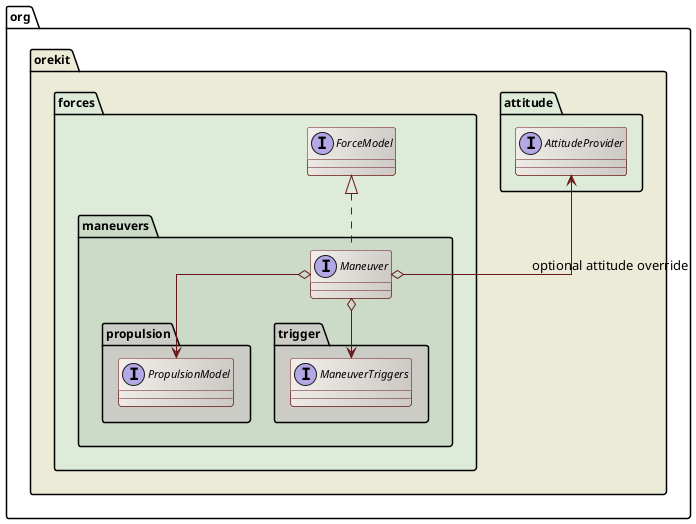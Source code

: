 ' Copyright 2002-2023 CS GROUP
' Licensed to CS GROUP (CS) under one or more
' contributor license agreements.  See the NOTICE file distributed with
' this work for additional information regarding copyright ownership.
' CS licenses this file to You under the Apache License, Version 2.0
' (the "License"); you may not use this file except in compliance with
' the License.  You may obtain a copy of the License at
'
'   http://www.apache.org/licenses/LICENSE-2.0
'
' Unless required by applicable law or agreed to in writing, software
' distributed under the License is distributed on an "AS IS" BASIS,
' WITHOUT WARRANTIES OR CONDITIONS OF ANY KIND, either express or implied.
' See the License for the specific language governing permissions and
' limitations under the License.
 
@startuml

  skinparam svek                  true
  skinparam ClassBackgroundColor  #F3EFEB/CCC9C5
  skinparam ClassArrowColor       #691616
  skinparam ClassBorderColor      #691616
  skinparam NoteBackgroundColor   #F3EFEB
  skinparam NoteBorderColor       #691616
  skinparam NoteFontColor         #691616
  skinparam ClassFontSize         11
  skinparam PackageFontSize       12
  skinparam linetype              ortho

  package org.orekit #ECEBD8 {

    package attitude #DDEBD8 {
      interface AttitudeProvider
    }

    package forces #DDEBD8 {

      interface ForceModel

      package maneuvers #CBDBC8 {

        package propulsion #CCCCC7 {
          interface PropulsionModel
        }

        package trigger #CCCCC7 {
          interface ManeuverTriggers
        }

        interface Maneuver

        ForceModel <|.. Maneuver
        AttitudeProvider <--o Maneuver : "optional attitude override"
        Maneuver o--> PropulsionModel
        Maneuver o--> ManeuverTriggers

      }

    }

  }

@enduml
